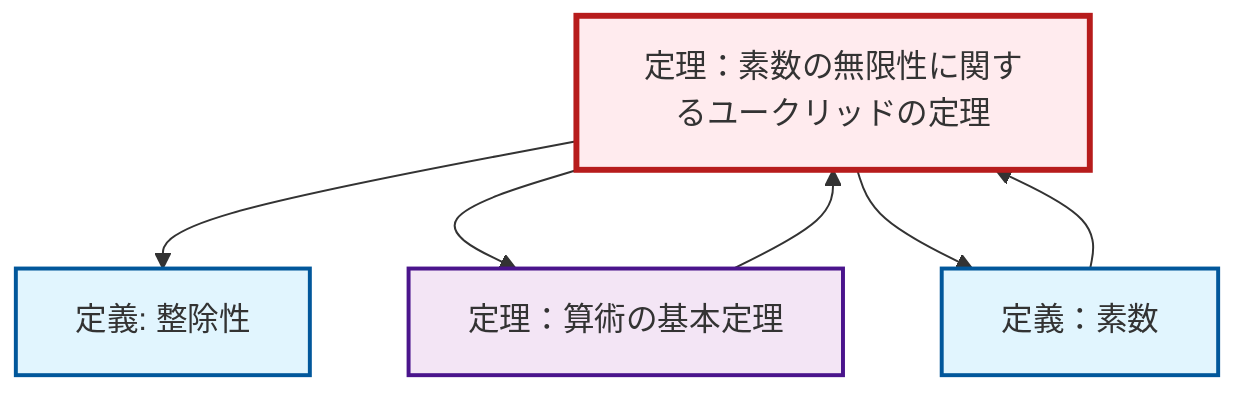 graph TD
    classDef definition fill:#e1f5fe,stroke:#01579b,stroke-width:2px
    classDef theorem fill:#f3e5f5,stroke:#4a148c,stroke-width:2px
    classDef axiom fill:#fff3e0,stroke:#e65100,stroke-width:2px
    classDef example fill:#e8f5e9,stroke:#1b5e20,stroke-width:2px
    classDef current fill:#ffebee,stroke:#b71c1c,stroke-width:3px
    thm-euclid-infinitude-primes["定理：素数の無限性に関するユークリッドの定理"]:::theorem
    def-prime["定義：素数"]:::definition
    def-divisibility["定義: 整除性"]:::definition
    thm-fundamental-arithmetic["定理：算術の基本定理"]:::theorem
    thm-euclid-infinitude-primes --> def-divisibility
    def-prime --> thm-euclid-infinitude-primes
    thm-euclid-infinitude-primes --> thm-fundamental-arithmetic
    thm-fundamental-arithmetic --> thm-euclid-infinitude-primes
    thm-euclid-infinitude-primes --> def-prime
    class thm-euclid-infinitude-primes current